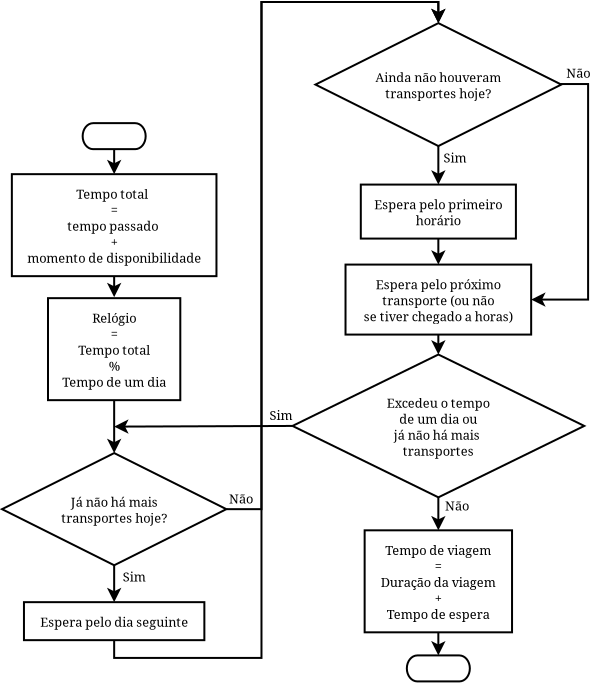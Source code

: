 <?xml version="1.0" encoding="UTF-8"?>
<dia:diagram xmlns:dia="http://www.lysator.liu.se/~alla/dia/">
  <dia:layer name="Background" visible="true" active="true">
    <dia:group>
      <dia:object type="Flowchart - Terminal" version="1" id="O0">
        <dia:attribute name="obj_pos">
          <dia:point val="24.475,9.3"/>
        </dia:attribute>
        <dia:attribute name="obj_bb">
          <dia:rectangle val="24.425,9.25;27.675,10.65"/>
        </dia:attribute>
        <dia:attribute name="meta">
          <dia:composite type="dict"/>
        </dia:attribute>
        <dia:attribute name="elem_corner">
          <dia:point val="24.475,9.3"/>
        </dia:attribute>
        <dia:attribute name="elem_width">
          <dia:real val="3.15"/>
        </dia:attribute>
        <dia:attribute name="elem_height">
          <dia:real val="1.3"/>
        </dia:attribute>
        <dia:attribute name="line_width">
          <dia:real val="0.1"/>
        </dia:attribute>
        <dia:attribute name="line_colour">
          <dia:color val="#000000"/>
        </dia:attribute>
        <dia:attribute name="fill_colour">
          <dia:color val="#ffffff"/>
        </dia:attribute>
        <dia:attribute name="show_background">
          <dia:boolean val="true"/>
        </dia:attribute>
        <dia:attribute name="line_style">
          <dia:enum val="0"/>
          <dia:real val="1"/>
        </dia:attribute>
        <dia:attribute name="padding">
          <dia:real val="0.1"/>
        </dia:attribute>
        <dia:attribute name="text">
          <dia:composite type="text">
            <dia:attribute name="string">
              <dia:string>##</dia:string>
            </dia:attribute>
            <dia:attribute name="font">
              <dia:font family="serif" style="0" name="Times-Roman"/>
            </dia:attribute>
            <dia:attribute name="height">
              <dia:real val="0.8"/>
            </dia:attribute>
            <dia:attribute name="pos">
              <dia:point val="26.05,10.15"/>
            </dia:attribute>
            <dia:attribute name="color">
              <dia:color val="#000000"/>
            </dia:attribute>
            <dia:attribute name="alignment">
              <dia:enum val="1"/>
            </dia:attribute>
          </dia:composite>
        </dia:attribute>
        <dia:attribute name="flip_horizontal">
          <dia:boolean val="false"/>
        </dia:attribute>
        <dia:attribute name="flip_vertical">
          <dia:boolean val="false"/>
        </dia:attribute>
        <dia:attribute name="subscale">
          <dia:real val="1"/>
        </dia:attribute>
      </dia:object>
      <dia:object type="Flowchart - Box" version="0" id="O1">
        <dia:attribute name="obj_pos">
          <dia:point val="20.935,11.85"/>
        </dia:attribute>
        <dia:attribute name="obj_bb">
          <dia:rectangle val="20.885,11.8;31.215,17"/>
        </dia:attribute>
        <dia:attribute name="elem_corner">
          <dia:point val="20.935,11.85"/>
        </dia:attribute>
        <dia:attribute name="elem_width">
          <dia:real val="10.23"/>
        </dia:attribute>
        <dia:attribute name="elem_height">
          <dia:real val="5.1"/>
        </dia:attribute>
        <dia:attribute name="show_background">
          <dia:boolean val="true"/>
        </dia:attribute>
        <dia:attribute name="padding">
          <dia:real val="0.5"/>
        </dia:attribute>
        <dia:attribute name="text">
          <dia:composite type="text">
            <dia:attribute name="string">
              <dia:string>#Tempo total 
=
tempo passado 
+
momento de disponibilidade#</dia:string>
            </dia:attribute>
            <dia:attribute name="font">
              <dia:font family="serif" style="0" name="Times-Roman"/>
            </dia:attribute>
            <dia:attribute name="height">
              <dia:real val="0.8"/>
            </dia:attribute>
            <dia:attribute name="pos">
              <dia:point val="26.05,12.995"/>
            </dia:attribute>
            <dia:attribute name="color">
              <dia:color val="#000000"/>
            </dia:attribute>
            <dia:attribute name="alignment">
              <dia:enum val="1"/>
            </dia:attribute>
          </dia:composite>
        </dia:attribute>
      </dia:object>
      <dia:object type="Flowchart - Box" version="0" id="O2">
        <dia:attribute name="obj_pos">
          <dia:point val="22.742,18.05"/>
        </dia:attribute>
        <dia:attribute name="obj_bb">
          <dia:rectangle val="22.692,18;29.407,23.2"/>
        </dia:attribute>
        <dia:attribute name="elem_corner">
          <dia:point val="22.742,18.05"/>
        </dia:attribute>
        <dia:attribute name="elem_width">
          <dia:real val="6.615"/>
        </dia:attribute>
        <dia:attribute name="elem_height">
          <dia:real val="5.1"/>
        </dia:attribute>
        <dia:attribute name="show_background">
          <dia:boolean val="true"/>
        </dia:attribute>
        <dia:attribute name="padding">
          <dia:real val="0.5"/>
        </dia:attribute>
        <dia:attribute name="text">
          <dia:composite type="text">
            <dia:attribute name="string">
              <dia:string>#Relógio
=
Tempo total
%
Tempo de um dia#</dia:string>
            </dia:attribute>
            <dia:attribute name="font">
              <dia:font family="serif" style="0" name="Times-Roman"/>
            </dia:attribute>
            <dia:attribute name="height">
              <dia:real val="0.8"/>
            </dia:attribute>
            <dia:attribute name="pos">
              <dia:point val="26.05,19.195"/>
            </dia:attribute>
            <dia:attribute name="color">
              <dia:color val="#000000"/>
            </dia:attribute>
            <dia:attribute name="alignment">
              <dia:enum val="1"/>
            </dia:attribute>
          </dia:composite>
        </dia:attribute>
      </dia:object>
      <dia:object type="Flowchart - Diamond" version="0" id="O3">
        <dia:attribute name="obj_pos">
          <dia:point val="20.442,25.796"/>
        </dia:attribute>
        <dia:attribute name="obj_bb">
          <dia:rectangle val="20.392,25.746;31.708,31.454"/>
        </dia:attribute>
        <dia:attribute name="elem_corner">
          <dia:point val="20.442,25.796"/>
        </dia:attribute>
        <dia:attribute name="elem_width">
          <dia:real val="11.216"/>
        </dia:attribute>
        <dia:attribute name="elem_height">
          <dia:real val="5.608"/>
        </dia:attribute>
        <dia:attribute name="show_background">
          <dia:boolean val="true"/>
        </dia:attribute>
        <dia:attribute name="padding">
          <dia:real val="0.354"/>
        </dia:attribute>
        <dia:attribute name="text">
          <dia:composite type="text">
            <dia:attribute name="string">
              <dia:string>#Já não há mais
transportes hoje?#</dia:string>
            </dia:attribute>
            <dia:attribute name="font">
              <dia:font family="serif" style="0" name="Times-Roman"/>
            </dia:attribute>
            <dia:attribute name="height">
              <dia:real val="0.8"/>
            </dia:attribute>
            <dia:attribute name="pos">
              <dia:point val="26.05,28.395"/>
            </dia:attribute>
            <dia:attribute name="color">
              <dia:color val="#000000"/>
            </dia:attribute>
            <dia:attribute name="alignment">
              <dia:enum val="1"/>
            </dia:attribute>
          </dia:composite>
        </dia:attribute>
      </dia:object>
      <dia:object type="Flowchart - Box" version="0" id="O4">
        <dia:attribute name="obj_pos">
          <dia:point val="21.54,33.25"/>
        </dia:attribute>
        <dia:attribute name="obj_bb">
          <dia:rectangle val="21.49,33.2;30.61,35.2"/>
        </dia:attribute>
        <dia:attribute name="elem_corner">
          <dia:point val="21.54,33.25"/>
        </dia:attribute>
        <dia:attribute name="elem_width">
          <dia:real val="9.02"/>
        </dia:attribute>
        <dia:attribute name="elem_height">
          <dia:real val="1.9"/>
        </dia:attribute>
        <dia:attribute name="show_background">
          <dia:boolean val="true"/>
        </dia:attribute>
        <dia:attribute name="padding">
          <dia:real val="0.5"/>
        </dia:attribute>
        <dia:attribute name="text">
          <dia:composite type="text">
            <dia:attribute name="string">
              <dia:string>#Espera pelo dia seguinte#</dia:string>
            </dia:attribute>
            <dia:attribute name="font">
              <dia:font family="serif" style="0" name="Times-Roman"/>
            </dia:attribute>
            <dia:attribute name="height">
              <dia:real val="0.8"/>
            </dia:attribute>
            <dia:attribute name="pos">
              <dia:point val="26.05,34.395"/>
            </dia:attribute>
            <dia:attribute name="color">
              <dia:color val="#000000"/>
            </dia:attribute>
            <dia:attribute name="alignment">
              <dia:enum val="1"/>
            </dia:attribute>
          </dia:composite>
        </dia:attribute>
      </dia:object>
      <dia:object type="Flowchart - Diamond" version="0" id="O5">
        <dia:attribute name="obj_pos">
          <dia:point val="36.114,4.298"/>
        </dia:attribute>
        <dia:attribute name="obj_bb">
          <dia:rectangle val="36.064,4.248;48.455,10.493"/>
        </dia:attribute>
        <dia:attribute name="elem_corner">
          <dia:point val="36.114,4.298"/>
        </dia:attribute>
        <dia:attribute name="elem_width">
          <dia:real val="12.291"/>
        </dia:attribute>
        <dia:attribute name="elem_height">
          <dia:real val="6.146"/>
        </dia:attribute>
        <dia:attribute name="show_background">
          <dia:boolean val="true"/>
        </dia:attribute>
        <dia:attribute name="padding">
          <dia:real val="0.354"/>
        </dia:attribute>
        <dia:attribute name="text">
          <dia:composite type="text">
            <dia:attribute name="string">
              <dia:string>#Ainda não houveram
transportes hoje?#</dia:string>
            </dia:attribute>
            <dia:attribute name="font">
              <dia:font family="serif" style="0" name="Times-Roman"/>
            </dia:attribute>
            <dia:attribute name="height">
              <dia:real val="0.8"/>
            </dia:attribute>
            <dia:attribute name="pos">
              <dia:point val="42.259,7.166"/>
            </dia:attribute>
            <dia:attribute name="color">
              <dia:color val="#000000"/>
            </dia:attribute>
            <dia:attribute name="alignment">
              <dia:enum val="1"/>
            </dia:attribute>
          </dia:composite>
        </dia:attribute>
      </dia:object>
      <dia:object type="Flowchart - Box" version="0" id="O6">
        <dia:attribute name="obj_pos">
          <dia:point val="38.382,12.371"/>
        </dia:attribute>
        <dia:attribute name="obj_bb">
          <dia:rectangle val="38.332,12.321;46.187,15.121"/>
        </dia:attribute>
        <dia:attribute name="elem_corner">
          <dia:point val="38.382,12.371"/>
        </dia:attribute>
        <dia:attribute name="elem_width">
          <dia:real val="7.755"/>
        </dia:attribute>
        <dia:attribute name="elem_height">
          <dia:real val="2.7"/>
        </dia:attribute>
        <dia:attribute name="show_background">
          <dia:boolean val="true"/>
        </dia:attribute>
        <dia:attribute name="padding">
          <dia:real val="0.5"/>
        </dia:attribute>
        <dia:attribute name="text">
          <dia:composite type="text">
            <dia:attribute name="string">
              <dia:string>#Espera pelo primeiro
horário#</dia:string>
            </dia:attribute>
            <dia:attribute name="font">
              <dia:font family="serif" style="0" name="Times-Roman"/>
            </dia:attribute>
            <dia:attribute name="height">
              <dia:real val="0.8"/>
            </dia:attribute>
            <dia:attribute name="pos">
              <dia:point val="42.259,13.516"/>
            </dia:attribute>
            <dia:attribute name="color">
              <dia:color val="#000000"/>
            </dia:attribute>
            <dia:attribute name="alignment">
              <dia:enum val="1"/>
            </dia:attribute>
          </dia:composite>
        </dia:attribute>
      </dia:object>
      <dia:object type="Flowchart - Box" version="0" id="O7">
        <dia:attribute name="obj_pos">
          <dia:point val="37.618,16.371"/>
        </dia:attribute>
        <dia:attribute name="obj_bb">
          <dia:rectangle val="37.568,16.321;46.951,19.921"/>
        </dia:attribute>
        <dia:attribute name="elem_corner">
          <dia:point val="37.618,16.371"/>
        </dia:attribute>
        <dia:attribute name="elem_width">
          <dia:real val="9.282"/>
        </dia:attribute>
        <dia:attribute name="elem_height">
          <dia:real val="3.5"/>
        </dia:attribute>
        <dia:attribute name="show_background">
          <dia:boolean val="true"/>
        </dia:attribute>
        <dia:attribute name="padding">
          <dia:real val="0.5"/>
        </dia:attribute>
        <dia:attribute name="text">
          <dia:composite type="text">
            <dia:attribute name="string">
              <dia:string>#Espera pelo próximo
transporte (ou não
se tiver chegado a horas)#</dia:string>
            </dia:attribute>
            <dia:attribute name="font">
              <dia:font family="serif" style="0" name="Times-Roman"/>
            </dia:attribute>
            <dia:attribute name="height">
              <dia:real val="0.8"/>
            </dia:attribute>
            <dia:attribute name="pos">
              <dia:point val="42.259,17.516"/>
            </dia:attribute>
            <dia:attribute name="color">
              <dia:color val="#000000"/>
            </dia:attribute>
            <dia:attribute name="alignment">
              <dia:enum val="1"/>
            </dia:attribute>
          </dia:composite>
        </dia:attribute>
      </dia:object>
      <dia:object type="Flowchart - Diamond" version="0" id="O8">
        <dia:attribute name="obj_pos">
          <dia:point val="34.966,20.868"/>
        </dia:attribute>
        <dia:attribute name="obj_bb">
          <dia:rectangle val="34.916,20.818;49.603,28.059"/>
        </dia:attribute>
        <dia:attribute name="elem_corner">
          <dia:point val="34.966,20.868"/>
        </dia:attribute>
        <dia:attribute name="elem_width">
          <dia:real val="14.587"/>
        </dia:attribute>
        <dia:attribute name="elem_height">
          <dia:real val="7.141"/>
        </dia:attribute>
        <dia:attribute name="show_background">
          <dia:boolean val="true"/>
        </dia:attribute>
        <dia:attribute name="padding">
          <dia:real val="0.354"/>
        </dia:attribute>
        <dia:attribute name="text">
          <dia:composite type="text">
            <dia:attribute name="string">
              <dia:string>#Excedeu o tempo
de um dia ou
já não há mais 
transportes#</dia:string>
            </dia:attribute>
            <dia:attribute name="font">
              <dia:font family="serif" style="0" name="Times-Roman"/>
            </dia:attribute>
            <dia:attribute name="height">
              <dia:real val="0.8"/>
            </dia:attribute>
            <dia:attribute name="pos">
              <dia:point val="42.259,23.433"/>
            </dia:attribute>
            <dia:attribute name="color">
              <dia:color val="#000000"/>
            </dia:attribute>
            <dia:attribute name="alignment">
              <dia:enum val="1"/>
            </dia:attribute>
          </dia:composite>
        </dia:attribute>
      </dia:object>
      <dia:object type="Flowchart - Box" version="0" id="O9">
        <dia:attribute name="obj_pos">
          <dia:point val="38.574,29.658"/>
        </dia:attribute>
        <dia:attribute name="obj_bb">
          <dia:rectangle val="38.524,29.608;45.994,34.808"/>
        </dia:attribute>
        <dia:attribute name="elem_corner">
          <dia:point val="38.574,29.658"/>
        </dia:attribute>
        <dia:attribute name="elem_width">
          <dia:real val="7.37"/>
        </dia:attribute>
        <dia:attribute name="elem_height">
          <dia:real val="5.1"/>
        </dia:attribute>
        <dia:attribute name="show_background">
          <dia:boolean val="true"/>
        </dia:attribute>
        <dia:attribute name="padding">
          <dia:real val="0.5"/>
        </dia:attribute>
        <dia:attribute name="text">
          <dia:composite type="text">
            <dia:attribute name="string">
              <dia:string>#Tempo de viagem
=
Duração da viagem
+
Tempo de espera#</dia:string>
            </dia:attribute>
            <dia:attribute name="font">
              <dia:font family="serif" style="0" name="Times-Roman"/>
            </dia:attribute>
            <dia:attribute name="height">
              <dia:real val="0.8"/>
            </dia:attribute>
            <dia:attribute name="pos">
              <dia:point val="42.259,30.803"/>
            </dia:attribute>
            <dia:attribute name="color">
              <dia:color val="#000000"/>
            </dia:attribute>
            <dia:attribute name="alignment">
              <dia:enum val="1"/>
            </dia:attribute>
          </dia:composite>
        </dia:attribute>
      </dia:object>
      <dia:object type="Standard - Line" version="0" id="O10">
        <dia:attribute name="obj_pos">
          <dia:point val="26.05,10.6"/>
        </dia:attribute>
        <dia:attribute name="obj_bb">
          <dia:rectangle val="25.688,10.55;26.412,11.962"/>
        </dia:attribute>
        <dia:attribute name="conn_endpoints">
          <dia:point val="26.05,10.6"/>
          <dia:point val="26.05,11.85"/>
        </dia:attribute>
        <dia:attribute name="numcp">
          <dia:int val="1"/>
        </dia:attribute>
        <dia:attribute name="end_arrow">
          <dia:enum val="22"/>
        </dia:attribute>
        <dia:attribute name="end_arrow_length">
          <dia:real val="0.5"/>
        </dia:attribute>
        <dia:attribute name="end_arrow_width">
          <dia:real val="0.5"/>
        </dia:attribute>
        <dia:connections>
          <dia:connection handle="0" to="O0" connection="14"/>
          <dia:connection handle="1" to="O1" connection="2"/>
        </dia:connections>
      </dia:object>
      <dia:object type="Standard - Line" version="0" id="O11">
        <dia:attribute name="obj_pos">
          <dia:point val="26.05,16.95"/>
        </dia:attribute>
        <dia:attribute name="obj_bb">
          <dia:rectangle val="25.688,16.9;26.412,18.112"/>
        </dia:attribute>
        <dia:attribute name="conn_endpoints">
          <dia:point val="26.05,16.95"/>
          <dia:point val="26.05,18.001"/>
        </dia:attribute>
        <dia:attribute name="numcp">
          <dia:int val="1"/>
        </dia:attribute>
        <dia:attribute name="end_arrow">
          <dia:enum val="22"/>
        </dia:attribute>
        <dia:attribute name="end_arrow_length">
          <dia:real val="0.5"/>
        </dia:attribute>
        <dia:attribute name="end_arrow_width">
          <dia:real val="0.5"/>
        </dia:attribute>
        <dia:connections>
          <dia:connection handle="0" to="O1" connection="13"/>
          <dia:connection handle="1" to="O2" connection="16"/>
        </dia:connections>
      </dia:object>
      <dia:object type="Standard - Line" version="0" id="O12">
        <dia:attribute name="obj_pos">
          <dia:point val="26.05,23.15"/>
        </dia:attribute>
        <dia:attribute name="obj_bb">
          <dia:rectangle val="25.688,23.1;26.412,25.908"/>
        </dia:attribute>
        <dia:attribute name="conn_endpoints">
          <dia:point val="26.05,23.15"/>
          <dia:point val="26.05,25.796"/>
        </dia:attribute>
        <dia:attribute name="numcp">
          <dia:int val="1"/>
        </dia:attribute>
        <dia:attribute name="end_arrow">
          <dia:enum val="22"/>
        </dia:attribute>
        <dia:attribute name="end_arrow_length">
          <dia:real val="0.5"/>
        </dia:attribute>
        <dia:attribute name="end_arrow_width">
          <dia:real val="0.5"/>
        </dia:attribute>
        <dia:connections>
          <dia:connection handle="0" to="O2" connection="13"/>
          <dia:connection handle="1" to="O3" connection="0"/>
        </dia:connections>
      </dia:object>
      <dia:object type="Standard - Line" version="0" id="O13">
        <dia:attribute name="obj_pos">
          <dia:point val="26.05,31.404"/>
        </dia:attribute>
        <dia:attribute name="obj_bb">
          <dia:rectangle val="25.688,31.354;26.412,33.362"/>
        </dia:attribute>
        <dia:attribute name="conn_endpoints">
          <dia:point val="26.05,31.404"/>
          <dia:point val="26.05,33.25"/>
        </dia:attribute>
        <dia:attribute name="numcp">
          <dia:int val="1"/>
        </dia:attribute>
        <dia:attribute name="end_arrow">
          <dia:enum val="22"/>
        </dia:attribute>
        <dia:attribute name="end_arrow_length">
          <dia:real val="0.5"/>
        </dia:attribute>
        <dia:attribute name="end_arrow_width">
          <dia:real val="0.5"/>
        </dia:attribute>
        <dia:connections>
          <dia:connection handle="0" to="O3" connection="8"/>
          <dia:connection handle="1" to="O4" connection="2"/>
        </dia:connections>
      </dia:object>
      <dia:object type="Standard - Line" version="0" id="O14">
        <dia:attribute name="obj_pos">
          <dia:point val="42.259,10.444"/>
        </dia:attribute>
        <dia:attribute name="obj_bb">
          <dia:rectangle val="41.898,10.393;42.621,12.482"/>
        </dia:attribute>
        <dia:attribute name="conn_endpoints">
          <dia:point val="42.259,10.444"/>
          <dia:point val="42.259,12.371"/>
        </dia:attribute>
        <dia:attribute name="numcp">
          <dia:int val="1"/>
        </dia:attribute>
        <dia:attribute name="end_arrow">
          <dia:enum val="22"/>
        </dia:attribute>
        <dia:attribute name="end_arrow_length">
          <dia:real val="0.5"/>
        </dia:attribute>
        <dia:attribute name="end_arrow_width">
          <dia:real val="0.5"/>
        </dia:attribute>
        <dia:connections>
          <dia:connection handle="0" to="O5" connection="8"/>
          <dia:connection handle="1" to="O6" connection="2"/>
        </dia:connections>
      </dia:object>
      <dia:object type="Standard - Line" version="0" id="O15">
        <dia:attribute name="obj_pos">
          <dia:point val="42.259,15.071"/>
        </dia:attribute>
        <dia:attribute name="obj_bb">
          <dia:rectangle val="41.898,15.021;42.621,16.483"/>
        </dia:attribute>
        <dia:attribute name="conn_endpoints">
          <dia:point val="42.259,15.071"/>
          <dia:point val="42.259,16.371"/>
        </dia:attribute>
        <dia:attribute name="numcp">
          <dia:int val="1"/>
        </dia:attribute>
        <dia:attribute name="end_arrow">
          <dia:enum val="22"/>
        </dia:attribute>
        <dia:attribute name="end_arrow_length">
          <dia:real val="0.5"/>
        </dia:attribute>
        <dia:attribute name="end_arrow_width">
          <dia:real val="0.5"/>
        </dia:attribute>
        <dia:connections>
          <dia:connection handle="0" to="O6" connection="13"/>
          <dia:connection handle="1" to="O7" connection="2"/>
        </dia:connections>
      </dia:object>
      <dia:object type="Standard - Line" version="0" id="O16">
        <dia:attribute name="obj_pos">
          <dia:point val="42.259,19.871"/>
        </dia:attribute>
        <dia:attribute name="obj_bb">
          <dia:rectangle val="41.898,19.821;42.621,20.98"/>
        </dia:attribute>
        <dia:attribute name="conn_endpoints">
          <dia:point val="42.259,19.871"/>
          <dia:point val="42.259,20.868"/>
        </dia:attribute>
        <dia:attribute name="numcp">
          <dia:int val="1"/>
        </dia:attribute>
        <dia:attribute name="end_arrow">
          <dia:enum val="22"/>
        </dia:attribute>
        <dia:attribute name="end_arrow_length">
          <dia:real val="0.5"/>
        </dia:attribute>
        <dia:attribute name="end_arrow_width">
          <dia:real val="0.5"/>
        </dia:attribute>
        <dia:connections>
          <dia:connection handle="0" to="O7" connection="13"/>
          <dia:connection handle="1" to="O8" connection="0"/>
        </dia:connections>
      </dia:object>
      <dia:object type="Standard - Line" version="0" id="O17">
        <dia:attribute name="obj_pos">
          <dia:point val="42.259,28.009"/>
        </dia:attribute>
        <dia:attribute name="obj_bb">
          <dia:rectangle val="41.898,27.959;42.621,29.77"/>
        </dia:attribute>
        <dia:attribute name="conn_endpoints">
          <dia:point val="42.259,28.009"/>
          <dia:point val="42.259,29.658"/>
        </dia:attribute>
        <dia:attribute name="numcp">
          <dia:int val="1"/>
        </dia:attribute>
        <dia:attribute name="end_arrow">
          <dia:enum val="22"/>
        </dia:attribute>
        <dia:attribute name="end_arrow_length">
          <dia:real val="0.5"/>
        </dia:attribute>
        <dia:attribute name="end_arrow_width">
          <dia:real val="0.5"/>
        </dia:attribute>
        <dia:connections>
          <dia:connection handle="0" to="O8" connection="8"/>
          <dia:connection handle="1" to="O9" connection="2"/>
        </dia:connections>
      </dia:object>
      <dia:object type="Flowchart - Terminal" version="1" id="O18">
        <dia:attribute name="obj_pos">
          <dia:point val="40.684,35.913"/>
        </dia:attribute>
        <dia:attribute name="obj_bb">
          <dia:rectangle val="40.634,35.863;43.884,37.263"/>
        </dia:attribute>
        <dia:attribute name="meta">
          <dia:composite type="dict"/>
        </dia:attribute>
        <dia:attribute name="elem_corner">
          <dia:point val="40.684,35.913"/>
        </dia:attribute>
        <dia:attribute name="elem_width">
          <dia:real val="3.15"/>
        </dia:attribute>
        <dia:attribute name="elem_height">
          <dia:real val="1.3"/>
        </dia:attribute>
        <dia:attribute name="line_width">
          <dia:real val="0.1"/>
        </dia:attribute>
        <dia:attribute name="line_colour">
          <dia:color val="#000000"/>
        </dia:attribute>
        <dia:attribute name="fill_colour">
          <dia:color val="#ffffff"/>
        </dia:attribute>
        <dia:attribute name="show_background">
          <dia:boolean val="true"/>
        </dia:attribute>
        <dia:attribute name="line_style">
          <dia:enum val="0"/>
          <dia:real val="1"/>
        </dia:attribute>
        <dia:attribute name="padding">
          <dia:real val="0.1"/>
        </dia:attribute>
        <dia:attribute name="text">
          <dia:composite type="text">
            <dia:attribute name="string">
              <dia:string>##</dia:string>
            </dia:attribute>
            <dia:attribute name="font">
              <dia:font family="serif" style="0" name="Times-Roman"/>
            </dia:attribute>
            <dia:attribute name="height">
              <dia:real val="0.8"/>
            </dia:attribute>
            <dia:attribute name="pos">
              <dia:point val="42.259,36.763"/>
            </dia:attribute>
            <dia:attribute name="color">
              <dia:color val="#000000"/>
            </dia:attribute>
            <dia:attribute name="alignment">
              <dia:enum val="1"/>
            </dia:attribute>
          </dia:composite>
        </dia:attribute>
        <dia:attribute name="flip_horizontal">
          <dia:boolean val="false"/>
        </dia:attribute>
        <dia:attribute name="flip_vertical">
          <dia:boolean val="false"/>
        </dia:attribute>
        <dia:attribute name="subscale">
          <dia:real val="1"/>
        </dia:attribute>
      </dia:object>
      <dia:object type="Standard - Line" version="0" id="O19">
        <dia:attribute name="obj_pos">
          <dia:point val="42.259,34.758"/>
        </dia:attribute>
        <dia:attribute name="obj_bb">
          <dia:rectangle val="41.898,34.708;42.621,36.025"/>
        </dia:attribute>
        <dia:attribute name="conn_endpoints">
          <dia:point val="42.259,34.758"/>
          <dia:point val="42.259,35.913"/>
        </dia:attribute>
        <dia:attribute name="numcp">
          <dia:int val="1"/>
        </dia:attribute>
        <dia:attribute name="end_arrow">
          <dia:enum val="22"/>
        </dia:attribute>
        <dia:attribute name="end_arrow_length">
          <dia:real val="0.5"/>
        </dia:attribute>
        <dia:attribute name="end_arrow_width">
          <dia:real val="0.5"/>
        </dia:attribute>
        <dia:connections>
          <dia:connection handle="0" to="O9" connection="13"/>
          <dia:connection handle="1" to="O18" connection="2"/>
        </dia:connections>
      </dia:object>
      <dia:object type="Standard - Line" version="0" id="O20">
        <dia:attribute name="obj_pos">
          <dia:point val="34.966,24.439"/>
        </dia:attribute>
        <dia:attribute name="obj_bb">
          <dia:rectangle val="25.938,24.109;35.016,24.832"/>
        </dia:attribute>
        <dia:attribute name="conn_endpoints">
          <dia:point val="34.966,24.439"/>
          <dia:point val="26.05,24.473"/>
        </dia:attribute>
        <dia:attribute name="numcp">
          <dia:int val="1"/>
        </dia:attribute>
        <dia:attribute name="end_arrow">
          <dia:enum val="22"/>
        </dia:attribute>
        <dia:attribute name="end_arrow_length">
          <dia:real val="0.5"/>
        </dia:attribute>
        <dia:attribute name="end_arrow_width">
          <dia:real val="0.5"/>
        </dia:attribute>
        <dia:connections>
          <dia:connection handle="0" to="O8" connection="12"/>
          <dia:connection handle="1" to="O12" connection="0"/>
        </dia:connections>
      </dia:object>
      <dia:object type="Standard - ZigZagLine" version="1" id="O21">
        <dia:attribute name="obj_pos">
          <dia:point val="31.658,28.6"/>
        </dia:attribute>
        <dia:attribute name="obj_bb">
          <dia:rectangle val="31.608,3.192;42.621,28.65"/>
        </dia:attribute>
        <dia:attribute name="orth_points">
          <dia:point val="31.658,28.6"/>
          <dia:point val="33.416,28.6"/>
          <dia:point val="33.416,3.242"/>
          <dia:point val="42.259,3.242"/>
          <dia:point val="42.259,4.298"/>
        </dia:attribute>
        <dia:attribute name="orth_orient">
          <dia:enum val="0"/>
          <dia:enum val="1"/>
          <dia:enum val="0"/>
          <dia:enum val="1"/>
        </dia:attribute>
        <dia:attribute name="autorouting">
          <dia:boolean val="false"/>
        </dia:attribute>
        <dia:attribute name="end_arrow">
          <dia:enum val="22"/>
        </dia:attribute>
        <dia:attribute name="end_arrow_length">
          <dia:real val="0.5"/>
        </dia:attribute>
        <dia:attribute name="end_arrow_width">
          <dia:real val="0.5"/>
        </dia:attribute>
        <dia:connections>
          <dia:connection handle="0" to="O3" connection="4"/>
          <dia:connection handle="1" to="O5" connection="0"/>
        </dia:connections>
      </dia:object>
      <dia:object type="Standard - Text" version="1" id="O22">
        <dia:attribute name="obj_pos">
          <dia:point val="26.483,32.212"/>
        </dia:attribute>
        <dia:attribute name="obj_bb">
          <dia:rectangle val="26.483,31.617;27.64,32.364"/>
        </dia:attribute>
        <dia:attribute name="text">
          <dia:composite type="text">
            <dia:attribute name="string">
              <dia:string>#Sim#</dia:string>
            </dia:attribute>
            <dia:attribute name="font">
              <dia:font family="serif" style="0" name="Times-Roman"/>
            </dia:attribute>
            <dia:attribute name="height">
              <dia:real val="0.8"/>
            </dia:attribute>
            <dia:attribute name="pos">
              <dia:point val="26.483,32.212"/>
            </dia:attribute>
            <dia:attribute name="color">
              <dia:color val="#000000"/>
            </dia:attribute>
            <dia:attribute name="alignment">
              <dia:enum val="0"/>
            </dia:attribute>
          </dia:composite>
        </dia:attribute>
        <dia:attribute name="valign">
          <dia:enum val="3"/>
        </dia:attribute>
      </dia:object>
      <dia:object type="Standard - Text" version="1" id="O23">
        <dia:attribute name="obj_pos">
          <dia:point val="31.795,28.318"/>
        </dia:attribute>
        <dia:attribute name="obj_bb">
          <dia:rectangle val="31.795,27.723;33.012,28.47"/>
        </dia:attribute>
        <dia:attribute name="text">
          <dia:composite type="text">
            <dia:attribute name="string">
              <dia:string>#Não#</dia:string>
            </dia:attribute>
            <dia:attribute name="font">
              <dia:font family="serif" style="0" name="Times-Roman"/>
            </dia:attribute>
            <dia:attribute name="height">
              <dia:real val="0.8"/>
            </dia:attribute>
            <dia:attribute name="pos">
              <dia:point val="31.795,28.318"/>
            </dia:attribute>
            <dia:attribute name="color">
              <dia:color val="#000000"/>
            </dia:attribute>
            <dia:attribute name="alignment">
              <dia:enum val="0"/>
            </dia:attribute>
          </dia:composite>
        </dia:attribute>
        <dia:attribute name="valign">
          <dia:enum val="3"/>
        </dia:attribute>
      </dia:object>
      <dia:object type="Standard - ZigZagLine" version="1" id="O24">
        <dia:attribute name="obj_pos">
          <dia:point val="26.05,35.15"/>
        </dia:attribute>
        <dia:attribute name="obj_bb">
          <dia:rectangle val="26,3.192;42.621,36.087"/>
        </dia:attribute>
        <dia:attribute name="orth_points">
          <dia:point val="26.05,35.15"/>
          <dia:point val="26.05,36.038"/>
          <dia:point val="33.416,36.038"/>
          <dia:point val="33.416,3.242"/>
          <dia:point val="42.259,3.242"/>
          <dia:point val="42.259,4.298"/>
        </dia:attribute>
        <dia:attribute name="orth_orient">
          <dia:enum val="1"/>
          <dia:enum val="0"/>
          <dia:enum val="1"/>
          <dia:enum val="0"/>
          <dia:enum val="1"/>
        </dia:attribute>
        <dia:attribute name="autorouting">
          <dia:boolean val="false"/>
        </dia:attribute>
        <dia:attribute name="end_arrow">
          <dia:enum val="22"/>
        </dia:attribute>
        <dia:attribute name="end_arrow_length">
          <dia:real val="0.5"/>
        </dia:attribute>
        <dia:attribute name="end_arrow_width">
          <dia:real val="0.5"/>
        </dia:attribute>
        <dia:connections>
          <dia:connection handle="0" to="O4" connection="13"/>
          <dia:connection handle="1" to="O5" connection="0"/>
        </dia:connections>
      </dia:object>
      <dia:object type="Standard - Text" version="1" id="O25">
        <dia:attribute name="obj_pos">
          <dia:point val="33.814,24.147"/>
        </dia:attribute>
        <dia:attribute name="obj_bb">
          <dia:rectangle val="33.814,23.552;34.971,24.299"/>
        </dia:attribute>
        <dia:attribute name="text">
          <dia:composite type="text">
            <dia:attribute name="string">
              <dia:string>#Sim#</dia:string>
            </dia:attribute>
            <dia:attribute name="font">
              <dia:font family="serif" style="0" name="Times-Roman"/>
            </dia:attribute>
            <dia:attribute name="height">
              <dia:real val="0.8"/>
            </dia:attribute>
            <dia:attribute name="pos">
              <dia:point val="33.814,24.147"/>
            </dia:attribute>
            <dia:attribute name="color">
              <dia:color val="#000000"/>
            </dia:attribute>
            <dia:attribute name="alignment">
              <dia:enum val="0"/>
            </dia:attribute>
          </dia:composite>
        </dia:attribute>
        <dia:attribute name="valign">
          <dia:enum val="3"/>
        </dia:attribute>
      </dia:object>
      <dia:object type="Standard - Text" version="1" id="O26">
        <dia:attribute name="obj_pos">
          <dia:point val="42.591,28.664"/>
        </dia:attribute>
        <dia:attribute name="obj_bb">
          <dia:rectangle val="42.591,28.069;43.808,28.816"/>
        </dia:attribute>
        <dia:attribute name="text">
          <dia:composite type="text">
            <dia:attribute name="string">
              <dia:string>#Não#</dia:string>
            </dia:attribute>
            <dia:attribute name="font">
              <dia:font family="serif" style="0" name="Times-Roman"/>
            </dia:attribute>
            <dia:attribute name="height">
              <dia:real val="0.8"/>
            </dia:attribute>
            <dia:attribute name="pos">
              <dia:point val="42.591,28.664"/>
            </dia:attribute>
            <dia:attribute name="color">
              <dia:color val="#000000"/>
            </dia:attribute>
            <dia:attribute name="alignment">
              <dia:enum val="0"/>
            </dia:attribute>
          </dia:composite>
        </dia:attribute>
        <dia:attribute name="valign">
          <dia:enum val="3"/>
        </dia:attribute>
      </dia:object>
      <dia:object type="Standard - ZigZagLine" version="1" id="O27">
        <dia:attribute name="obj_pos">
          <dia:point val="48.405,7.371"/>
        </dia:attribute>
        <dia:attribute name="obj_bb">
          <dia:rectangle val="46.789,7.294;49.797,18.483"/>
        </dia:attribute>
        <dia:attribute name="orth_points">
          <dia:point val="48.405,7.371"/>
          <dia:point val="48.405,7.344"/>
          <dia:point val="49.747,7.344"/>
          <dia:point val="49.747,18.121"/>
          <dia:point val="46.901,18.121"/>
        </dia:attribute>
        <dia:attribute name="orth_orient">
          <dia:enum val="1"/>
          <dia:enum val="0"/>
          <dia:enum val="1"/>
          <dia:enum val="0"/>
        </dia:attribute>
        <dia:attribute name="autorouting">
          <dia:boolean val="false"/>
        </dia:attribute>
        <dia:attribute name="end_arrow">
          <dia:enum val="22"/>
        </dia:attribute>
        <dia:attribute name="end_arrow_length">
          <dia:real val="0.5"/>
        </dia:attribute>
        <dia:attribute name="end_arrow_width">
          <dia:real val="0.5"/>
        </dia:attribute>
        <dia:connections>
          <dia:connection handle="0" to="O5" connection="4"/>
          <dia:connection handle="1" to="O7" connection="8"/>
        </dia:connections>
      </dia:object>
      <dia:object type="Standard - Text" version="1" id="O28">
        <dia:attribute name="obj_pos">
          <dia:point val="48.658,7.033"/>
        </dia:attribute>
        <dia:attribute name="obj_bb">
          <dia:rectangle val="48.658,6.438;49.875,7.186"/>
        </dia:attribute>
        <dia:attribute name="text">
          <dia:composite type="text">
            <dia:attribute name="string">
              <dia:string>#Não#</dia:string>
            </dia:attribute>
            <dia:attribute name="font">
              <dia:font family="serif" style="0" name="Times-Roman"/>
            </dia:attribute>
            <dia:attribute name="height">
              <dia:real val="0.8"/>
            </dia:attribute>
            <dia:attribute name="pos">
              <dia:point val="48.658,7.033"/>
            </dia:attribute>
            <dia:attribute name="color">
              <dia:color val="#000000"/>
            </dia:attribute>
            <dia:attribute name="alignment">
              <dia:enum val="0"/>
            </dia:attribute>
          </dia:composite>
        </dia:attribute>
        <dia:attribute name="valign">
          <dia:enum val="3"/>
        </dia:attribute>
      </dia:object>
      <dia:object type="Standard - Text" version="1" id="O29">
        <dia:attribute name="obj_pos">
          <dia:point val="42.52,11.269"/>
        </dia:attribute>
        <dia:attribute name="obj_bb">
          <dia:rectangle val="42.52,10.674;43.677,11.422"/>
        </dia:attribute>
        <dia:attribute name="text">
          <dia:composite type="text">
            <dia:attribute name="string">
              <dia:string>#Sim#</dia:string>
            </dia:attribute>
            <dia:attribute name="font">
              <dia:font family="serif" style="0" name="Times-Roman"/>
            </dia:attribute>
            <dia:attribute name="height">
              <dia:real val="0.8"/>
            </dia:attribute>
            <dia:attribute name="pos">
              <dia:point val="42.52,11.269"/>
            </dia:attribute>
            <dia:attribute name="color">
              <dia:color val="#000000"/>
            </dia:attribute>
            <dia:attribute name="alignment">
              <dia:enum val="0"/>
            </dia:attribute>
          </dia:composite>
        </dia:attribute>
        <dia:attribute name="valign">
          <dia:enum val="3"/>
        </dia:attribute>
      </dia:object>
    </dia:group>
  </dia:layer>
</dia:diagram>
